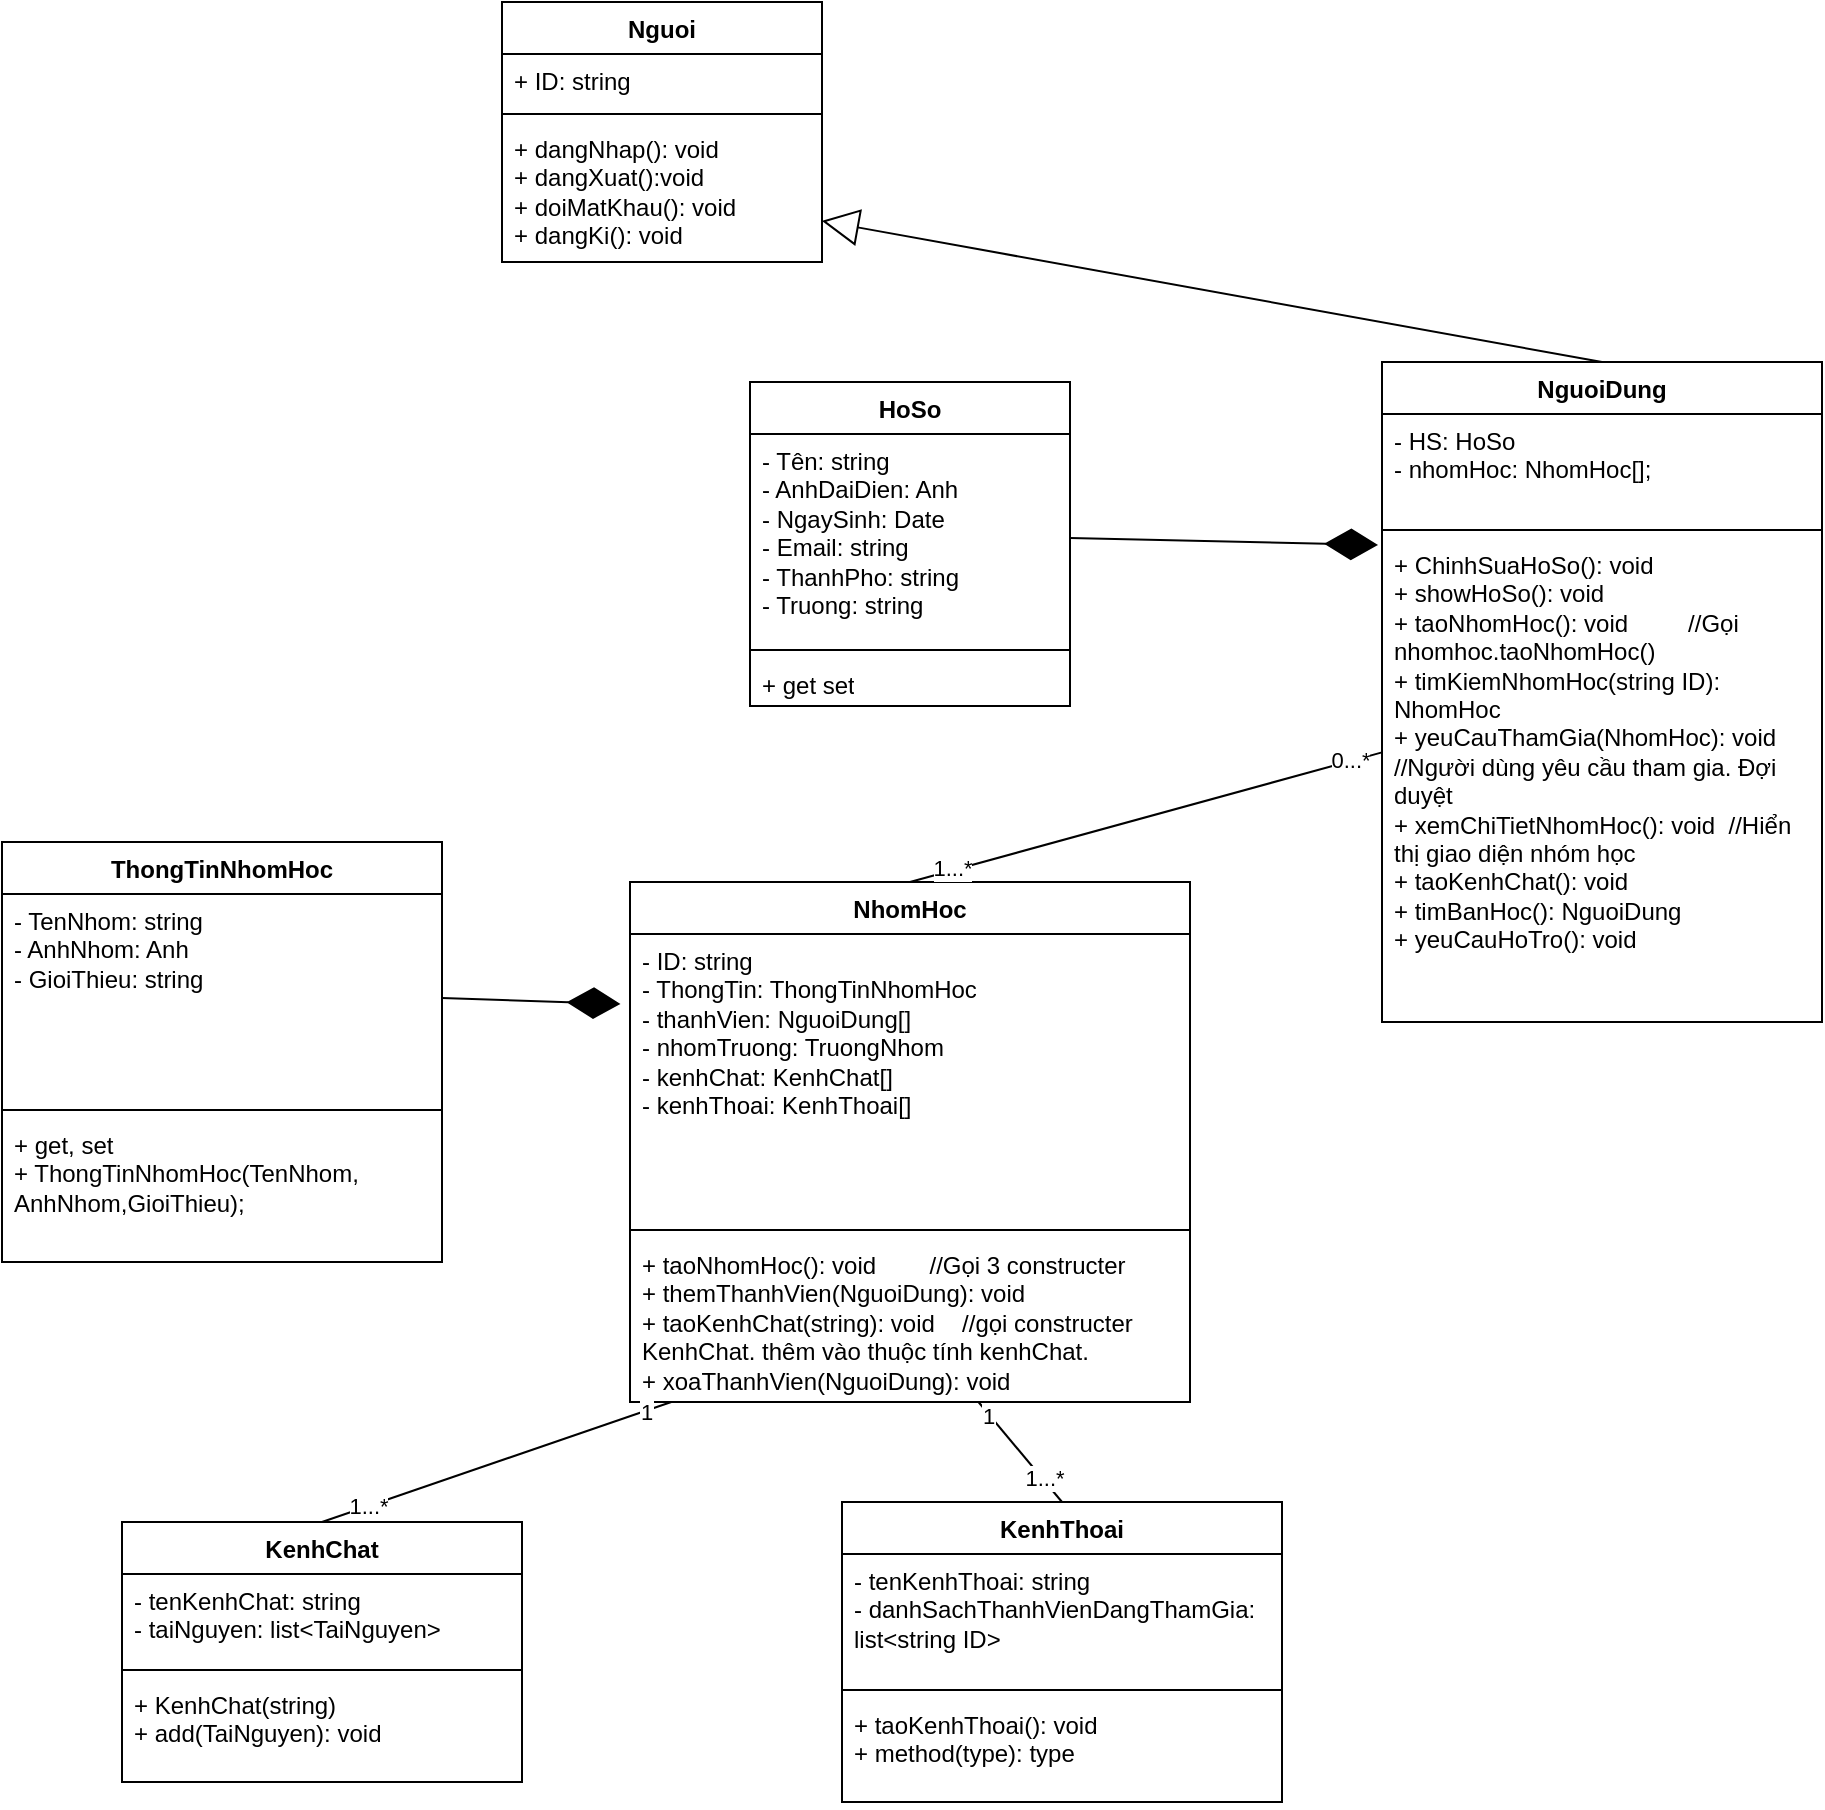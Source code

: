 <mxfile version="24.4.4" type="device">
  <diagram id="C5RBs43oDa-KdzZeNtuy" name="Page-1">
    <mxGraphModel dx="2564" dy="962" grid="1" gridSize="10" guides="1" tooltips="1" connect="1" arrows="1" fold="1" page="1" pageScale="1" pageWidth="827" pageHeight="1169" math="0" shadow="0">
      <root>
        <mxCell id="WIyWlLk6GJQsqaUBKTNV-0" />
        <mxCell id="WIyWlLk6GJQsqaUBKTNV-1" parent="WIyWlLk6GJQsqaUBKTNV-0" />
        <mxCell id="3tds1_peeeIiipVzF-c7-4" value="NguoiDung" style="swimlane;fontStyle=1;align=center;verticalAlign=top;childLayout=stackLayout;horizontal=1;startSize=26;horizontalStack=0;resizeParent=1;resizeParentMax=0;resizeLast=0;collapsible=1;marginBottom=0;whiteSpace=wrap;html=1;" parent="WIyWlLk6GJQsqaUBKTNV-1" vertex="1">
          <mxGeometry x="510" y="360" width="220" height="330" as="geometry" />
        </mxCell>
        <mxCell id="3tds1_peeeIiipVzF-c7-5" value="- HS: HoSo&lt;div&gt;- nhomHoc: NhomHoc[];&lt;div&gt;&lt;div&gt;&lt;div&gt;&lt;br&gt;&lt;/div&gt;&lt;/div&gt;&lt;/div&gt;&lt;/div&gt;" style="text;strokeColor=none;fillColor=none;align=left;verticalAlign=top;spacingLeft=4;spacingRight=4;overflow=hidden;rotatable=0;points=[[0,0.5],[1,0.5]];portConstraint=eastwest;whiteSpace=wrap;html=1;" parent="3tds1_peeeIiipVzF-c7-4" vertex="1">
          <mxGeometry y="26" width="220" height="54" as="geometry" />
        </mxCell>
        <mxCell id="3tds1_peeeIiipVzF-c7-6" value="" style="line;strokeWidth=1;fillColor=none;align=left;verticalAlign=middle;spacingTop=-1;spacingLeft=3;spacingRight=3;rotatable=0;labelPosition=right;points=[];portConstraint=eastwest;strokeColor=inherit;" parent="3tds1_peeeIiipVzF-c7-4" vertex="1">
          <mxGeometry y="80" width="220" height="8" as="geometry" />
        </mxCell>
        <mxCell id="3tds1_peeeIiipVzF-c7-7" value="+ ChinhSuaHoSo(): void&lt;div&gt;+ showHoSo(): void&lt;/div&gt;&lt;div&gt;+ taoNhomHoc(): void&amp;nbsp; &amp;nbsp; &amp;nbsp; &amp;nbsp; &amp;nbsp;//Gọi nhomhoc.taoNhomHoc()&lt;/div&gt;&lt;div&gt;+ timKiemNhomHoc(string ID): NhomHoc&lt;/div&gt;&lt;div&gt;+ yeuCauThamGia(NhomHoc): void&amp;nbsp; //Người dùng yêu cầu tham gia. Đợi duyệt&lt;/div&gt;&lt;div&gt;+ xemChiTietNhomHoc(): void&amp;nbsp; //Hiển thị giao diện nhóm học&lt;/div&gt;&lt;div&gt;+ taoKenhChat(): void&lt;/div&gt;&lt;div&gt;+ timBanHoc(): NguoiDung&lt;/div&gt;&lt;div&gt;+ yeuCauHoTro(): void&lt;/div&gt;" style="text;strokeColor=none;fillColor=none;align=left;verticalAlign=top;spacingLeft=4;spacingRight=4;overflow=hidden;rotatable=0;points=[[0,0.5],[1,0.5]];portConstraint=eastwest;whiteSpace=wrap;html=1;" parent="3tds1_peeeIiipVzF-c7-4" vertex="1">
          <mxGeometry y="88" width="220" height="242" as="geometry" />
        </mxCell>
        <mxCell id="3tds1_peeeIiipVzF-c7-21" value="HoSo" style="swimlane;fontStyle=1;align=center;verticalAlign=top;childLayout=stackLayout;horizontal=1;startSize=26;horizontalStack=0;resizeParent=1;resizeParentMax=0;resizeLast=0;collapsible=1;marginBottom=0;whiteSpace=wrap;html=1;" parent="WIyWlLk6GJQsqaUBKTNV-1" vertex="1">
          <mxGeometry x="194" y="370" width="160" height="162" as="geometry" />
        </mxCell>
        <mxCell id="3tds1_peeeIiipVzF-c7-22" value="&lt;div&gt;- Tên: string&lt;/div&gt;&lt;div&gt;- AnhDaiDien: Anh&lt;/div&gt;&lt;div&gt;- NgaySinh: Date&lt;/div&gt;&lt;div&gt;- Email: string&lt;/div&gt;&lt;div&gt;- ThanhPho: string&lt;/div&gt;&lt;div&gt;- Truong: string&lt;/div&gt;" style="text;strokeColor=none;fillColor=none;align=left;verticalAlign=top;spacingLeft=4;spacingRight=4;overflow=hidden;rotatable=0;points=[[0,0.5],[1,0.5]];portConstraint=eastwest;whiteSpace=wrap;html=1;" parent="3tds1_peeeIiipVzF-c7-21" vertex="1">
          <mxGeometry y="26" width="160" height="104" as="geometry" />
        </mxCell>
        <mxCell id="3tds1_peeeIiipVzF-c7-23" value="" style="line;strokeWidth=1;fillColor=none;align=left;verticalAlign=middle;spacingTop=-1;spacingLeft=3;spacingRight=3;rotatable=0;labelPosition=right;points=[];portConstraint=eastwest;strokeColor=inherit;" parent="3tds1_peeeIiipVzF-c7-21" vertex="1">
          <mxGeometry y="130" width="160" height="8" as="geometry" />
        </mxCell>
        <mxCell id="3tds1_peeeIiipVzF-c7-24" value="+ get set" style="text;strokeColor=none;fillColor=none;align=left;verticalAlign=top;spacingLeft=4;spacingRight=4;overflow=hidden;rotatable=0;points=[[0,0.5],[1,0.5]];portConstraint=eastwest;whiteSpace=wrap;html=1;" parent="3tds1_peeeIiipVzF-c7-21" vertex="1">
          <mxGeometry y="138" width="160" height="24" as="geometry" />
        </mxCell>
        <mxCell id="3tds1_peeeIiipVzF-c7-25" value="" style="endArrow=diamondThin;endFill=1;endSize=24;html=1;rounded=0;exitX=1;exitY=0.5;exitDx=0;exitDy=0;entryX=-0.009;entryY=1.212;entryDx=0;entryDy=0;entryPerimeter=0;" parent="WIyWlLk6GJQsqaUBKTNV-1" source="3tds1_peeeIiipVzF-c7-22" target="3tds1_peeeIiipVzF-c7-5" edge="1">
          <mxGeometry width="160" relative="1" as="geometry">
            <mxPoint x="270" y="500" as="sourcePoint" />
            <mxPoint x="435" y="522" as="targetPoint" />
          </mxGeometry>
        </mxCell>
        <mxCell id="3tds1_peeeIiipVzF-c7-26" value="NhomHoc" style="swimlane;fontStyle=1;align=center;verticalAlign=top;childLayout=stackLayout;horizontal=1;startSize=26;horizontalStack=0;resizeParent=1;resizeParentMax=0;resizeLast=0;collapsible=1;marginBottom=0;whiteSpace=wrap;html=1;" parent="WIyWlLk6GJQsqaUBKTNV-1" vertex="1">
          <mxGeometry x="134" y="620" width="280" height="260" as="geometry" />
        </mxCell>
        <mxCell id="3tds1_peeeIiipVzF-c7-27" value="&lt;div&gt;- ID: string&lt;/div&gt;- ThongTin: ThongTinNhomHoc&lt;div&gt;- thanhVien: NguoiDung[]&lt;br&gt;&lt;div&gt;- nhomTruong: TruongNhom&amp;nbsp;&lt;/div&gt;&lt;div&gt;- kenhChat: KenhChat[]&lt;/div&gt;&lt;div&gt;- kenhThoai: KenhThoai[]&lt;/div&gt;&lt;/div&gt;" style="text;strokeColor=none;fillColor=none;align=left;verticalAlign=top;spacingLeft=4;spacingRight=4;overflow=hidden;rotatable=0;points=[[0,0.5],[1,0.5]];portConstraint=eastwest;whiteSpace=wrap;html=1;" parent="3tds1_peeeIiipVzF-c7-26" vertex="1">
          <mxGeometry y="26" width="280" height="144" as="geometry" />
        </mxCell>
        <mxCell id="3tds1_peeeIiipVzF-c7-28" value="" style="line;strokeWidth=1;fillColor=none;align=left;verticalAlign=middle;spacingTop=-1;spacingLeft=3;spacingRight=3;rotatable=0;labelPosition=right;points=[];portConstraint=eastwest;strokeColor=inherit;" parent="3tds1_peeeIiipVzF-c7-26" vertex="1">
          <mxGeometry y="170" width="280" height="8" as="geometry" />
        </mxCell>
        <mxCell id="3tds1_peeeIiipVzF-c7-29" value="+ taoNhomHoc()&lt;span style=&quot;background-color: initial;&quot;&gt;: void&amp;nbsp; &amp;nbsp; &amp;nbsp; &amp;nbsp; //Gọi 3 constructer&lt;/span&gt;&lt;div&gt;&lt;span style=&quot;background-color: initial;&quot;&gt;+ themThanhVien(NguoiDung): void&lt;/span&gt;&lt;/div&gt;&lt;div&gt;&lt;span style=&quot;background-color: initial;&quot;&gt;+ taoKenhChat(string): void&lt;span style=&quot;white-space: pre;&quot;&gt;&#x9;&lt;/span&gt;//gọi constructer KenhChat. thêm vào thuộc tính kenhChat.&lt;/span&gt;&lt;/div&gt;&lt;div&gt;&lt;span style=&quot;background-color: initial;&quot;&gt;+ xoaThanhVien(NguoiDung): void&lt;/span&gt;&lt;/div&gt;" style="text;strokeColor=none;fillColor=none;align=left;verticalAlign=top;spacingLeft=4;spacingRight=4;overflow=hidden;rotatable=0;points=[[0,0.5],[1,0.5]];portConstraint=eastwest;whiteSpace=wrap;html=1;" parent="3tds1_peeeIiipVzF-c7-26" vertex="1">
          <mxGeometry y="178" width="280" height="82" as="geometry" />
        </mxCell>
        <mxCell id="3tds1_peeeIiipVzF-c7-30" value="ThongTinNhomHoc" style="swimlane;fontStyle=1;align=center;verticalAlign=top;childLayout=stackLayout;horizontal=1;startSize=26;horizontalStack=0;resizeParent=1;resizeParentMax=0;resizeLast=0;collapsible=1;marginBottom=0;whiteSpace=wrap;html=1;" parent="WIyWlLk6GJQsqaUBKTNV-1" vertex="1">
          <mxGeometry x="-180" y="600" width="220" height="210" as="geometry" />
        </mxCell>
        <mxCell id="3tds1_peeeIiipVzF-c7-31" value="&lt;div&gt;- TenNhom: string&lt;/div&gt;&lt;div&gt;- AnhNhom: Anh&lt;/div&gt;&lt;div&gt;- GioiThieu: string&lt;/div&gt;&lt;div&gt;&lt;br&gt;&lt;/div&gt;" style="text;strokeColor=none;fillColor=none;align=left;verticalAlign=top;spacingLeft=4;spacingRight=4;overflow=hidden;rotatable=0;points=[[0,0.5],[1,0.5]];portConstraint=eastwest;whiteSpace=wrap;html=1;" parent="3tds1_peeeIiipVzF-c7-30" vertex="1">
          <mxGeometry y="26" width="220" height="104" as="geometry" />
        </mxCell>
        <mxCell id="3tds1_peeeIiipVzF-c7-32" value="" style="line;strokeWidth=1;fillColor=none;align=left;verticalAlign=middle;spacingTop=-1;spacingLeft=3;spacingRight=3;rotatable=0;labelPosition=right;points=[];portConstraint=eastwest;strokeColor=inherit;" parent="3tds1_peeeIiipVzF-c7-30" vertex="1">
          <mxGeometry y="130" width="220" height="8" as="geometry" />
        </mxCell>
        <mxCell id="3tds1_peeeIiipVzF-c7-33" value="+ get, set&lt;div&gt;+ ThongTinNhomHoc(TenNhom, AnhNhom,GioiThieu);&lt;/div&gt;" style="text;strokeColor=none;fillColor=none;align=left;verticalAlign=top;spacingLeft=4;spacingRight=4;overflow=hidden;rotatable=0;points=[[0,0.5],[1,0.5]];portConstraint=eastwest;whiteSpace=wrap;html=1;" parent="3tds1_peeeIiipVzF-c7-30" vertex="1">
          <mxGeometry y="138" width="220" height="72" as="geometry" />
        </mxCell>
        <mxCell id="3tds1_peeeIiipVzF-c7-34" value="" style="endArrow=diamondThin;endFill=1;endSize=24;html=1;rounded=0;exitX=1;exitY=0.5;exitDx=0;exitDy=0;entryX=-0.017;entryY=0.243;entryDx=0;entryDy=0;entryPerimeter=0;" parent="WIyWlLk6GJQsqaUBKTNV-1" source="3tds1_peeeIiipVzF-c7-31" target="3tds1_peeeIiipVzF-c7-27" edge="1">
          <mxGeometry width="160" relative="1" as="geometry">
            <mxPoint x="280" y="762" as="sourcePoint" />
            <mxPoint x="440" y="762" as="targetPoint" />
          </mxGeometry>
        </mxCell>
        <mxCell id="iTLDWddEwdax4UEXcSN9-28" value="" style="endArrow=block;endSize=16;endFill=0;html=1;rounded=0;exitX=0.5;exitY=0;exitDx=0;exitDy=0;" parent="WIyWlLk6GJQsqaUBKTNV-1" source="3tds1_peeeIiipVzF-c7-4" target="mwa-3sknpF5GeJO71vFd-3" edge="1">
          <mxGeometry width="160" relative="1" as="geometry">
            <mxPoint x="510" y="600" as="sourcePoint" />
            <mxPoint x="310" y="320" as="targetPoint" />
          </mxGeometry>
        </mxCell>
        <mxCell id="mwa-3sknpF5GeJO71vFd-0" value="Nguoi" style="swimlane;fontStyle=1;align=center;verticalAlign=top;childLayout=stackLayout;horizontal=1;startSize=26;horizontalStack=0;resizeParent=1;resizeParentMax=0;resizeLast=0;collapsible=1;marginBottom=0;whiteSpace=wrap;html=1;" parent="WIyWlLk6GJQsqaUBKTNV-1" vertex="1">
          <mxGeometry x="70" y="180" width="160" height="130" as="geometry" />
        </mxCell>
        <mxCell id="mwa-3sknpF5GeJO71vFd-1" value="+ ID: string" style="text;strokeColor=none;fillColor=none;align=left;verticalAlign=top;spacingLeft=4;spacingRight=4;overflow=hidden;rotatable=0;points=[[0,0.5],[1,0.5]];portConstraint=eastwest;whiteSpace=wrap;html=1;" parent="mwa-3sknpF5GeJO71vFd-0" vertex="1">
          <mxGeometry y="26" width="160" height="26" as="geometry" />
        </mxCell>
        <mxCell id="mwa-3sknpF5GeJO71vFd-2" value="" style="line;strokeWidth=1;fillColor=none;align=left;verticalAlign=middle;spacingTop=-1;spacingLeft=3;spacingRight=3;rotatable=0;labelPosition=right;points=[];portConstraint=eastwest;strokeColor=inherit;" parent="mwa-3sknpF5GeJO71vFd-0" vertex="1">
          <mxGeometry y="52" width="160" height="8" as="geometry" />
        </mxCell>
        <mxCell id="mwa-3sknpF5GeJO71vFd-3" value="+ dangNhap(): void&lt;div&gt;+ dangXuat():void&lt;/div&gt;&lt;div&gt;+ doiMatKhau(): void&lt;/div&gt;&lt;div&gt;+ dangKi(): void&lt;/div&gt;" style="text;strokeColor=none;fillColor=none;align=left;verticalAlign=top;spacingLeft=4;spacingRight=4;overflow=hidden;rotatable=0;points=[[0,0.5],[1,0.5]];portConstraint=eastwest;whiteSpace=wrap;html=1;" parent="mwa-3sknpF5GeJO71vFd-0" vertex="1">
          <mxGeometry y="60" width="160" height="70" as="geometry" />
        </mxCell>
        <mxCell id="mwa-3sknpF5GeJO71vFd-10" value="KenhChat" style="swimlane;fontStyle=1;align=center;verticalAlign=top;childLayout=stackLayout;horizontal=1;startSize=26;horizontalStack=0;resizeParent=1;resizeParentMax=0;resizeLast=0;collapsible=1;marginBottom=0;whiteSpace=wrap;html=1;" parent="WIyWlLk6GJQsqaUBKTNV-1" vertex="1">
          <mxGeometry x="-120" y="940" width="200" height="130" as="geometry" />
        </mxCell>
        <mxCell id="mwa-3sknpF5GeJO71vFd-11" value="- tenKenhChat: string&lt;div&gt;- taiNguyen: list&amp;lt;TaiNguyen&amp;gt;&lt;/div&gt;" style="text;strokeColor=none;fillColor=none;align=left;verticalAlign=top;spacingLeft=4;spacingRight=4;overflow=hidden;rotatable=0;points=[[0,0.5],[1,0.5]];portConstraint=eastwest;whiteSpace=wrap;html=1;" parent="mwa-3sknpF5GeJO71vFd-10" vertex="1">
          <mxGeometry y="26" width="200" height="44" as="geometry" />
        </mxCell>
        <mxCell id="mwa-3sknpF5GeJO71vFd-12" value="" style="line;strokeWidth=1;fillColor=none;align=left;verticalAlign=middle;spacingTop=-1;spacingLeft=3;spacingRight=3;rotatable=0;labelPosition=right;points=[];portConstraint=eastwest;strokeColor=inherit;" parent="mwa-3sknpF5GeJO71vFd-10" vertex="1">
          <mxGeometry y="70" width="200" height="8" as="geometry" />
        </mxCell>
        <mxCell id="mwa-3sknpF5GeJO71vFd-13" value="&lt;div&gt;+ KenhChat(string)&lt;/div&gt;+ add(TaiNguyen): void" style="text;strokeColor=none;fillColor=none;align=left;verticalAlign=top;spacingLeft=4;spacingRight=4;overflow=hidden;rotatable=0;points=[[0,0.5],[1,0.5]];portConstraint=eastwest;whiteSpace=wrap;html=1;" parent="mwa-3sknpF5GeJO71vFd-10" vertex="1">
          <mxGeometry y="78" width="200" height="52" as="geometry" />
        </mxCell>
        <mxCell id="mwa-3sknpF5GeJO71vFd-14" value="KenhThoai&lt;div&gt;&lt;br&gt;&lt;/div&gt;" style="swimlane;fontStyle=1;align=center;verticalAlign=top;childLayout=stackLayout;horizontal=1;startSize=26;horizontalStack=0;resizeParent=1;resizeParentMax=0;resizeLast=0;collapsible=1;marginBottom=0;whiteSpace=wrap;html=1;" parent="WIyWlLk6GJQsqaUBKTNV-1" vertex="1">
          <mxGeometry x="240" y="930" width="220" height="150" as="geometry" />
        </mxCell>
        <mxCell id="mwa-3sknpF5GeJO71vFd-15" value="- tenKenhThoai: string&lt;div&gt;- danhSachThanhVienDangThamGia: list&amp;lt;string ID&amp;gt;&lt;/div&gt;" style="text;strokeColor=none;fillColor=none;align=left;verticalAlign=top;spacingLeft=4;spacingRight=4;overflow=hidden;rotatable=0;points=[[0,0.5],[1,0.5]];portConstraint=eastwest;whiteSpace=wrap;html=1;" parent="mwa-3sknpF5GeJO71vFd-14" vertex="1">
          <mxGeometry y="26" width="220" height="64" as="geometry" />
        </mxCell>
        <mxCell id="mwa-3sknpF5GeJO71vFd-16" value="" style="line;strokeWidth=1;fillColor=none;align=left;verticalAlign=middle;spacingTop=-1;spacingLeft=3;spacingRight=3;rotatable=0;labelPosition=right;points=[];portConstraint=eastwest;strokeColor=inherit;" parent="mwa-3sknpF5GeJO71vFd-14" vertex="1">
          <mxGeometry y="90" width="220" height="8" as="geometry" />
        </mxCell>
        <mxCell id="mwa-3sknpF5GeJO71vFd-17" value="&lt;div&gt;+ taoKenhThoai(): void&lt;/div&gt;+ method(type): type" style="text;strokeColor=none;fillColor=none;align=left;verticalAlign=top;spacingLeft=4;spacingRight=4;overflow=hidden;rotatable=0;points=[[0,0.5],[1,0.5]];portConstraint=eastwest;whiteSpace=wrap;html=1;" parent="mwa-3sknpF5GeJO71vFd-14" vertex="1">
          <mxGeometry y="98" width="220" height="52" as="geometry" />
        </mxCell>
        <mxCell id="mwa-3sknpF5GeJO71vFd-19" value="" style="endArrow=none;html=1;rounded=0;exitX=0.5;exitY=0;exitDx=0;exitDy=0;" parent="WIyWlLk6GJQsqaUBKTNV-1" source="3tds1_peeeIiipVzF-c7-26" target="3tds1_peeeIiipVzF-c7-4" edge="1">
          <mxGeometry width="50" height="50" relative="1" as="geometry">
            <mxPoint x="300" y="670" as="sourcePoint" />
            <mxPoint x="350" y="620" as="targetPoint" />
          </mxGeometry>
        </mxCell>
        <mxCell id="mwa-3sknpF5GeJO71vFd-34" value="0...*" style="edgeLabel;html=1;align=center;verticalAlign=middle;resizable=0;points=[];" parent="mwa-3sknpF5GeJO71vFd-19" vertex="1" connectable="0">
          <mxGeometry x="0.854" y="1" relative="1" as="geometry">
            <mxPoint x="1" as="offset" />
          </mxGeometry>
        </mxCell>
        <mxCell id="mwa-3sknpF5GeJO71vFd-35" value="1...*" style="edgeLabel;html=1;align=center;verticalAlign=middle;resizable=0;points=[];" parent="mwa-3sknpF5GeJO71vFd-19" vertex="1" connectable="0">
          <mxGeometry x="-0.868" y="-2" relative="1" as="geometry">
            <mxPoint x="5" y="-5" as="offset" />
          </mxGeometry>
        </mxCell>
        <mxCell id="mwa-3sknpF5GeJO71vFd-23" value="" style="endArrow=none;html=1;rounded=0;entryX=0.5;entryY=0;entryDx=0;entryDy=0;" parent="WIyWlLk6GJQsqaUBKTNV-1" source="3tds1_peeeIiipVzF-c7-29" target="mwa-3sknpF5GeJO71vFd-14" edge="1">
          <mxGeometry width="50" height="50" relative="1" as="geometry">
            <mxPoint x="210" y="1210" as="sourcePoint" />
            <mxPoint x="260" y="1160" as="targetPoint" />
          </mxGeometry>
        </mxCell>
        <mxCell id="mwa-3sknpF5GeJO71vFd-39" value="1" style="edgeLabel;html=1;align=center;verticalAlign=middle;resizable=0;points=[];" parent="mwa-3sknpF5GeJO71vFd-23" vertex="1" connectable="0">
          <mxGeometry x="-0.723" y="-1" relative="1" as="geometry">
            <mxPoint y="-1" as="offset" />
          </mxGeometry>
        </mxCell>
        <mxCell id="mwa-3sknpF5GeJO71vFd-40" value="1...*" style="edgeLabel;html=1;align=center;verticalAlign=middle;resizable=0;points=[];" parent="mwa-3sknpF5GeJO71vFd-23" vertex="1" connectable="0">
          <mxGeometry x="0.51" relative="1" as="geometry">
            <mxPoint x="1" as="offset" />
          </mxGeometry>
        </mxCell>
        <mxCell id="mwa-3sknpF5GeJO71vFd-25" value="" style="endArrow=none;html=1;rounded=0;exitX=0.5;exitY=0;exitDx=0;exitDy=0;" parent="WIyWlLk6GJQsqaUBKTNV-1" source="mwa-3sknpF5GeJO71vFd-10" target="3tds1_peeeIiipVzF-c7-29" edge="1">
          <mxGeometry width="50" height="50" relative="1" as="geometry">
            <mxPoint x="-120" y="1210" as="sourcePoint" />
            <mxPoint x="-70" y="1160" as="targetPoint" />
          </mxGeometry>
        </mxCell>
        <mxCell id="mwa-3sknpF5GeJO71vFd-37" value="1" style="edgeLabel;html=1;align=center;verticalAlign=middle;resizable=0;points=[];" parent="mwa-3sknpF5GeJO71vFd-25" vertex="1" connectable="0">
          <mxGeometry x="0.849" relative="1" as="geometry">
            <mxPoint as="offset" />
          </mxGeometry>
        </mxCell>
        <mxCell id="mwa-3sknpF5GeJO71vFd-38" value="1...*" style="edgeLabel;html=1;align=center;verticalAlign=middle;resizable=0;points=[];" parent="mwa-3sknpF5GeJO71vFd-25" vertex="1" connectable="0">
          <mxGeometry x="-0.735" relative="1" as="geometry">
            <mxPoint as="offset" />
          </mxGeometry>
        </mxCell>
      </root>
    </mxGraphModel>
  </diagram>
</mxfile>
